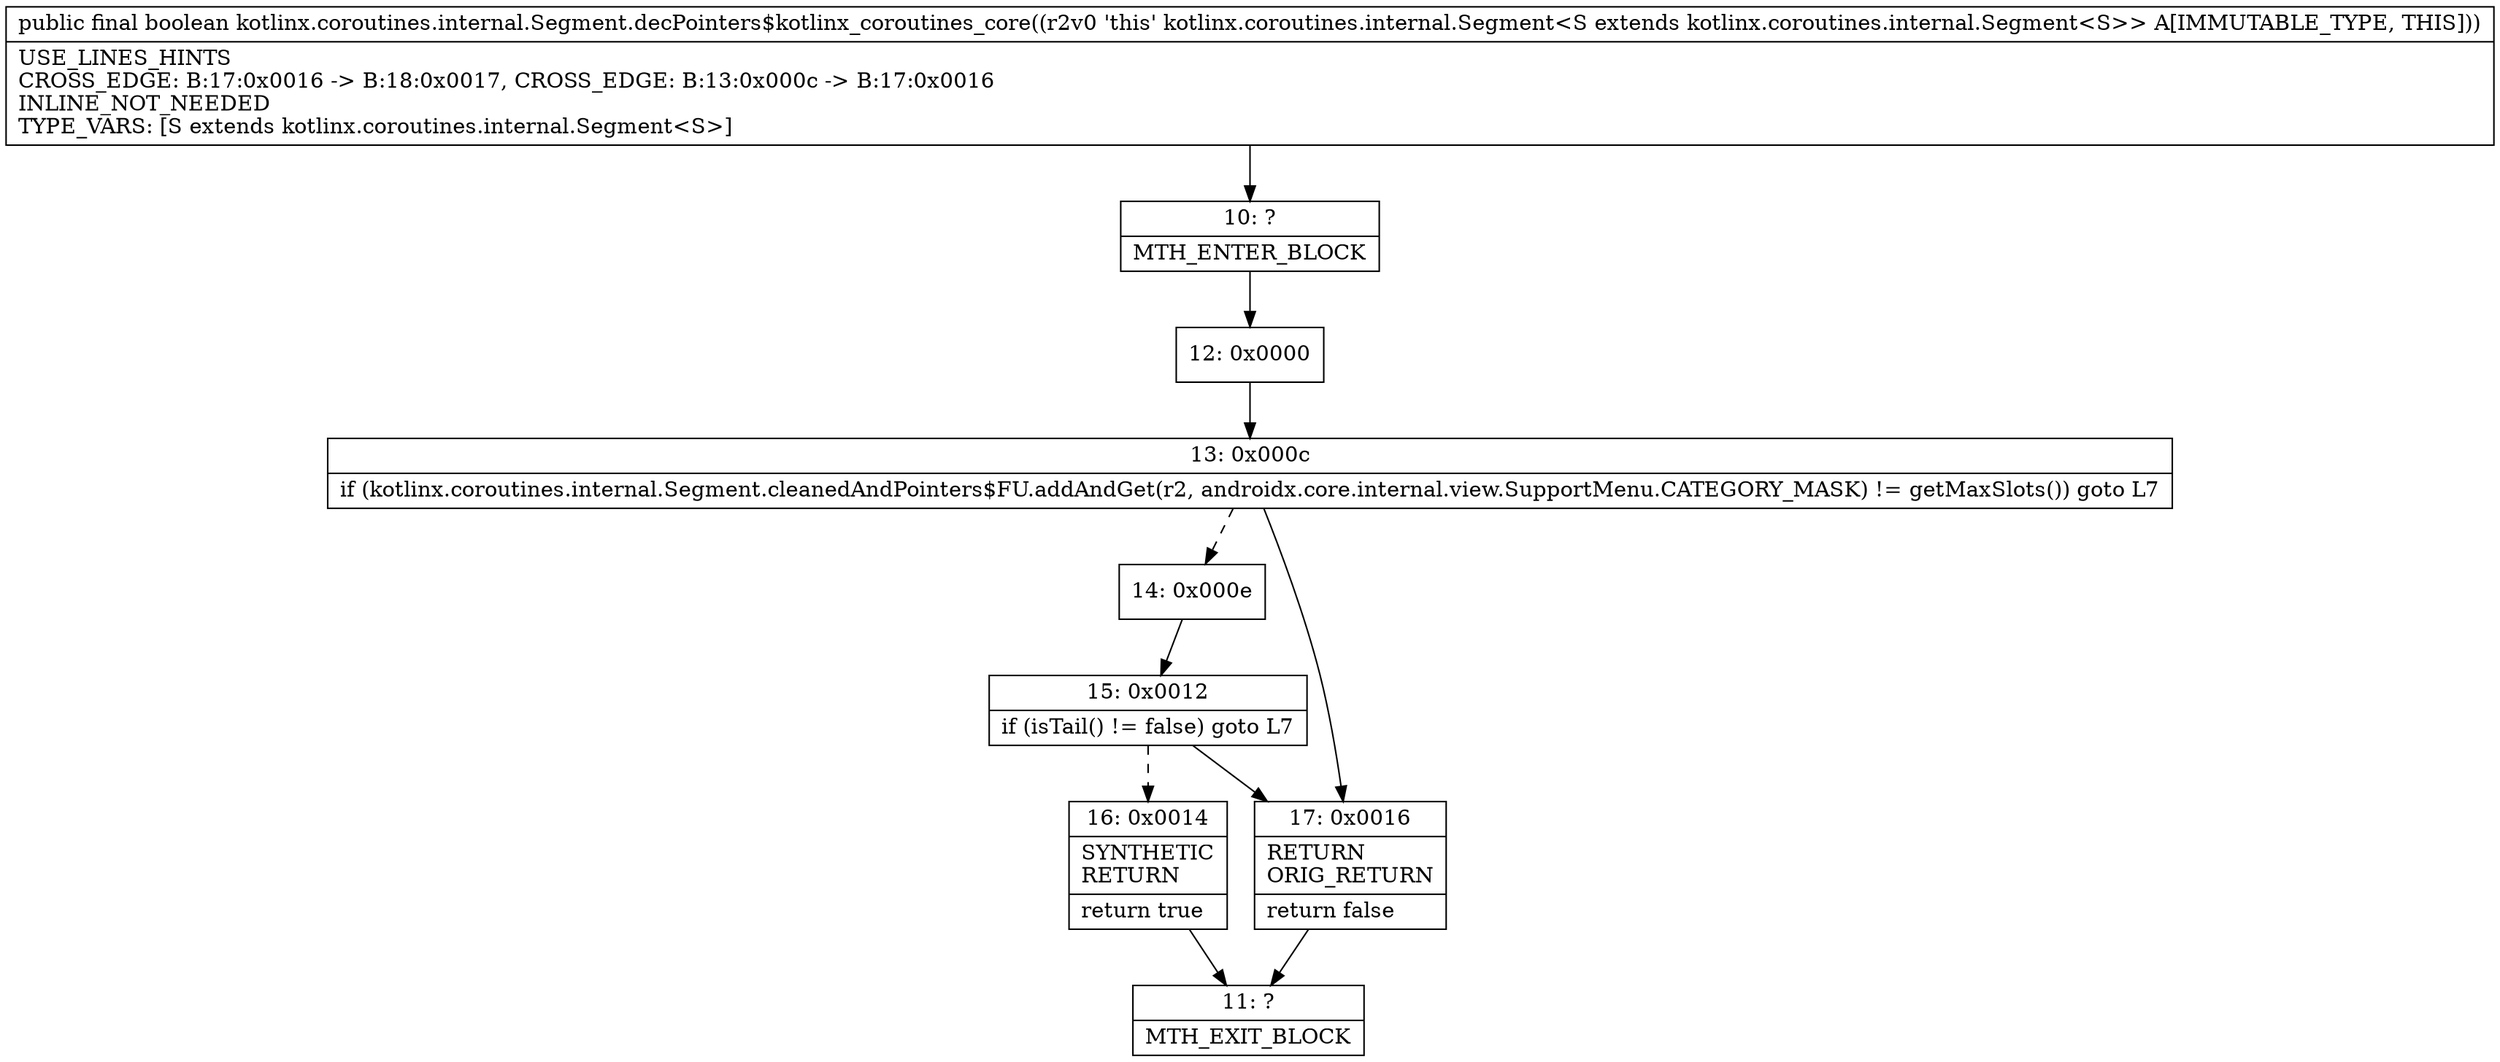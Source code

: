 digraph "CFG forkotlinx.coroutines.internal.Segment.decPointers$kotlinx_coroutines_core()Z" {
Node_10 [shape=record,label="{10\:\ ?|MTH_ENTER_BLOCK\l}"];
Node_12 [shape=record,label="{12\:\ 0x0000}"];
Node_13 [shape=record,label="{13\:\ 0x000c|if (kotlinx.coroutines.internal.Segment.cleanedAndPointers$FU.addAndGet(r2, androidx.core.internal.view.SupportMenu.CATEGORY_MASK) != getMaxSlots()) goto L7\l}"];
Node_14 [shape=record,label="{14\:\ 0x000e}"];
Node_15 [shape=record,label="{15\:\ 0x0012|if (isTail() != false) goto L7\l}"];
Node_16 [shape=record,label="{16\:\ 0x0014|SYNTHETIC\lRETURN\l|return true\l}"];
Node_11 [shape=record,label="{11\:\ ?|MTH_EXIT_BLOCK\l}"];
Node_17 [shape=record,label="{17\:\ 0x0016|RETURN\lORIG_RETURN\l|return false\l}"];
MethodNode[shape=record,label="{public final boolean kotlinx.coroutines.internal.Segment.decPointers$kotlinx_coroutines_core((r2v0 'this' kotlinx.coroutines.internal.Segment\<S extends kotlinx.coroutines.internal.Segment\<S\>\> A[IMMUTABLE_TYPE, THIS]))  | USE_LINES_HINTS\lCROSS_EDGE: B:17:0x0016 \-\> B:18:0x0017, CROSS_EDGE: B:13:0x000c \-\> B:17:0x0016\lINLINE_NOT_NEEDED\lTYPE_VARS: [S extends kotlinx.coroutines.internal.Segment\<S\>]\l}"];
MethodNode -> Node_10;Node_10 -> Node_12;
Node_12 -> Node_13;
Node_13 -> Node_14[style=dashed];
Node_13 -> Node_17;
Node_14 -> Node_15;
Node_15 -> Node_16[style=dashed];
Node_15 -> Node_17;
Node_16 -> Node_11;
Node_17 -> Node_11;
}


